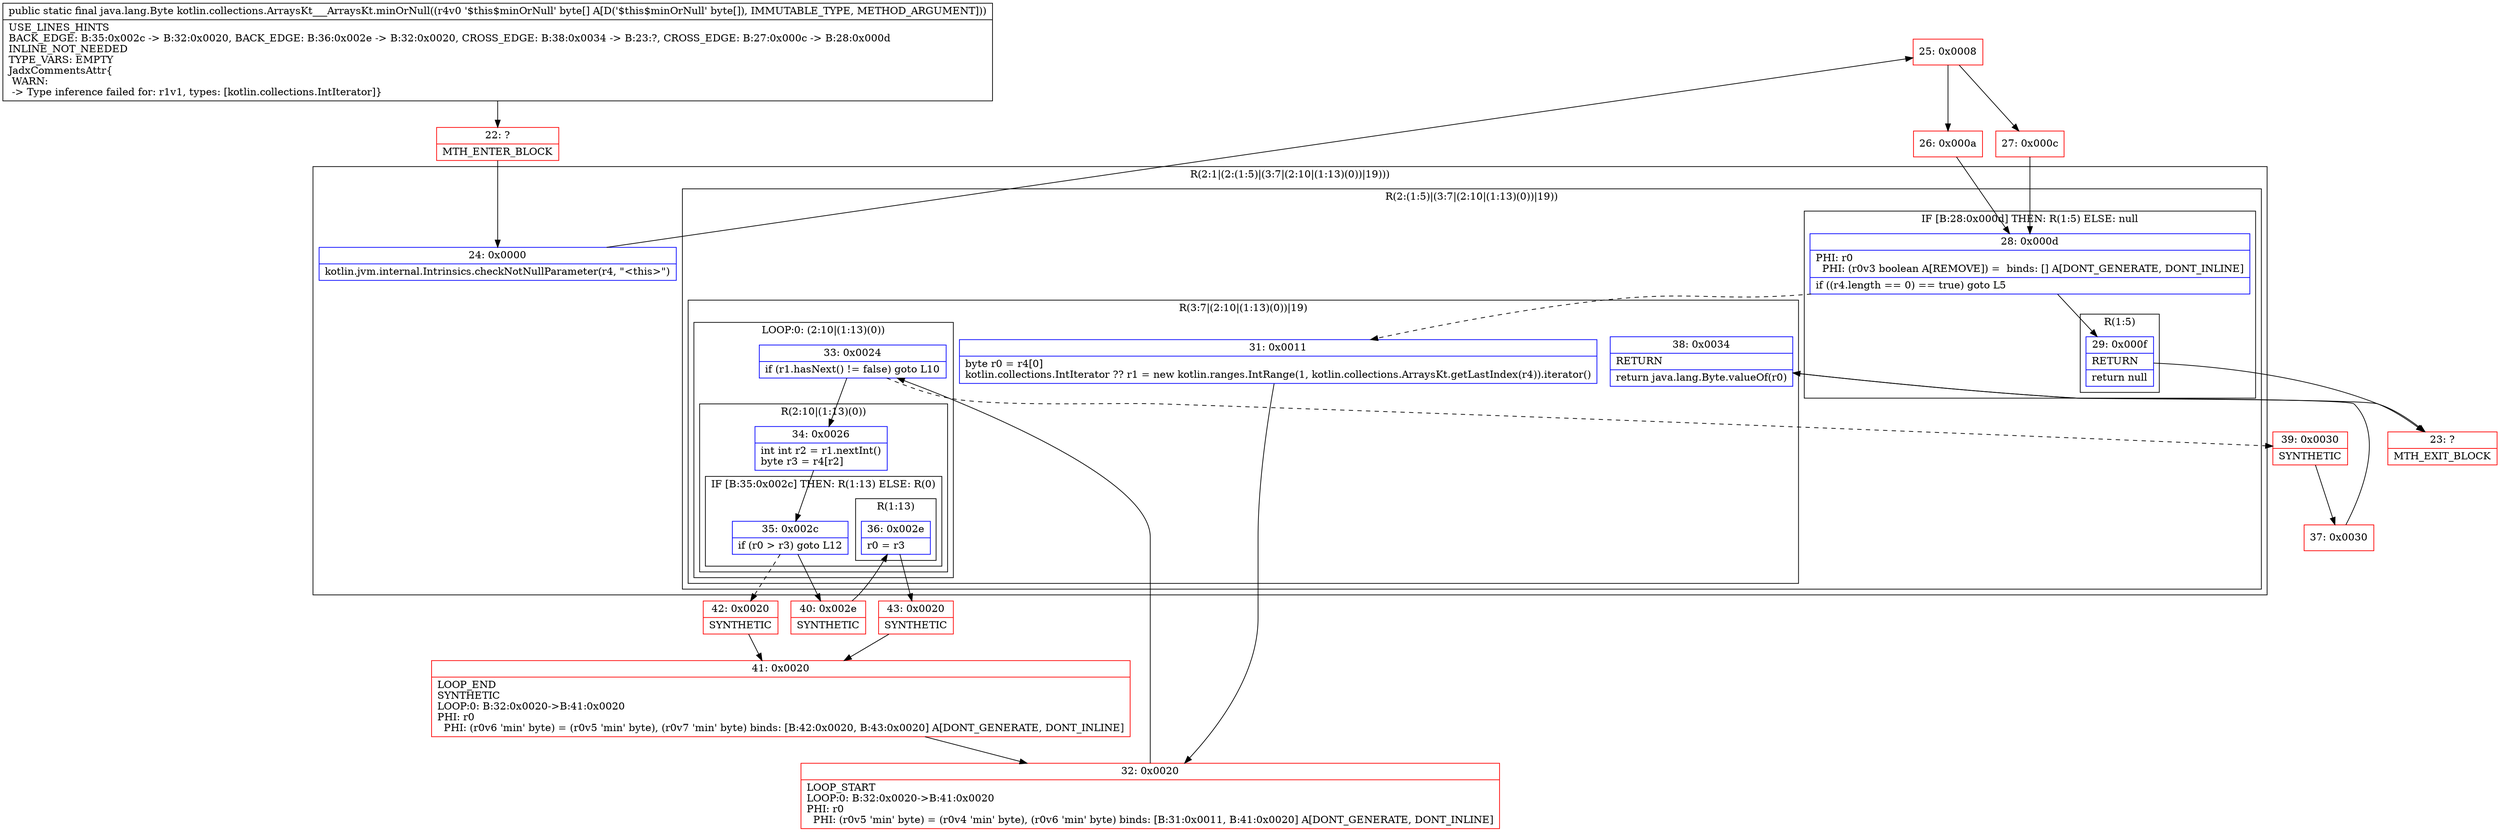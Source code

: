 digraph "CFG forkotlin.collections.ArraysKt___ArraysKt.minOrNull([B)Ljava\/lang\/Byte;" {
subgraph cluster_Region_1942518818 {
label = "R(2:1|(2:(1:5)|(3:7|(2:10|(1:13)(0))|19)))";
node [shape=record,color=blue];
Node_24 [shape=record,label="{24\:\ 0x0000|kotlin.jvm.internal.Intrinsics.checkNotNullParameter(r4, \"\<this\>\")\l}"];
subgraph cluster_Region_1848328119 {
label = "R(2:(1:5)|(3:7|(2:10|(1:13)(0))|19))";
node [shape=record,color=blue];
subgraph cluster_IfRegion_1030977956 {
label = "IF [B:28:0x000d] THEN: R(1:5) ELSE: null";
node [shape=record,color=blue];
Node_28 [shape=record,label="{28\:\ 0x000d|PHI: r0 \l  PHI: (r0v3 boolean A[REMOVE]) =  binds: [] A[DONT_GENERATE, DONT_INLINE]\l|if ((r4.length == 0) == true) goto L5\l}"];
subgraph cluster_Region_559383451 {
label = "R(1:5)";
node [shape=record,color=blue];
Node_29 [shape=record,label="{29\:\ 0x000f|RETURN\l|return null\l}"];
}
}
subgraph cluster_Region_1886684483 {
label = "R(3:7|(2:10|(1:13)(0))|19)";
node [shape=record,color=blue];
Node_31 [shape=record,label="{31\:\ 0x0011|byte r0 = r4[0]\lkotlin.collections.IntIterator ?? r1 = new kotlin.ranges.IntRange(1, kotlin.collections.ArraysKt.getLastIndex(r4)).iterator()\l}"];
subgraph cluster_LoopRegion_1833875116 {
label = "LOOP:0: (2:10|(1:13)(0))";
node [shape=record,color=blue];
Node_33 [shape=record,label="{33\:\ 0x0024|if (r1.hasNext() != false) goto L10\l}"];
subgraph cluster_Region_969173211 {
label = "R(2:10|(1:13)(0))";
node [shape=record,color=blue];
Node_34 [shape=record,label="{34\:\ 0x0026|int int r2 = r1.nextInt()\lbyte r3 = r4[r2]\l}"];
subgraph cluster_IfRegion_264683637 {
label = "IF [B:35:0x002c] THEN: R(1:13) ELSE: R(0)";
node [shape=record,color=blue];
Node_35 [shape=record,label="{35\:\ 0x002c|if (r0 \> r3) goto L12\l}"];
subgraph cluster_Region_901634832 {
label = "R(1:13)";
node [shape=record,color=blue];
Node_36 [shape=record,label="{36\:\ 0x002e|r0 = r3\l}"];
}
subgraph cluster_Region_290374399 {
label = "R(0)";
node [shape=record,color=blue];
}
}
}
}
Node_38 [shape=record,label="{38\:\ 0x0034|RETURN\l|return java.lang.Byte.valueOf(r0)\l}"];
}
}
}
Node_22 [shape=record,color=red,label="{22\:\ ?|MTH_ENTER_BLOCK\l}"];
Node_25 [shape=record,color=red,label="{25\:\ 0x0008}"];
Node_26 [shape=record,color=red,label="{26\:\ 0x000a}"];
Node_23 [shape=record,color=red,label="{23\:\ ?|MTH_EXIT_BLOCK\l}"];
Node_32 [shape=record,color=red,label="{32\:\ 0x0020|LOOP_START\lLOOP:0: B:32:0x0020\-\>B:41:0x0020\lPHI: r0 \l  PHI: (r0v5 'min' byte) = (r0v4 'min' byte), (r0v6 'min' byte) binds: [B:31:0x0011, B:41:0x0020] A[DONT_GENERATE, DONT_INLINE]\l}"];
Node_40 [shape=record,color=red,label="{40\:\ 0x002e|SYNTHETIC\l}"];
Node_43 [shape=record,color=red,label="{43\:\ 0x0020|SYNTHETIC\l}"];
Node_41 [shape=record,color=red,label="{41\:\ 0x0020|LOOP_END\lSYNTHETIC\lLOOP:0: B:32:0x0020\-\>B:41:0x0020\lPHI: r0 \l  PHI: (r0v6 'min' byte) = (r0v5 'min' byte), (r0v7 'min' byte) binds: [B:42:0x0020, B:43:0x0020] A[DONT_GENERATE, DONT_INLINE]\l}"];
Node_42 [shape=record,color=red,label="{42\:\ 0x0020|SYNTHETIC\l}"];
Node_39 [shape=record,color=red,label="{39\:\ 0x0030|SYNTHETIC\l}"];
Node_37 [shape=record,color=red,label="{37\:\ 0x0030}"];
Node_27 [shape=record,color=red,label="{27\:\ 0x000c}"];
MethodNode[shape=record,label="{public static final java.lang.Byte kotlin.collections.ArraysKt___ArraysKt.minOrNull((r4v0 '$this$minOrNull' byte[] A[D('$this$minOrNull' byte[]), IMMUTABLE_TYPE, METHOD_ARGUMENT]))  | USE_LINES_HINTS\lBACK_EDGE: B:35:0x002c \-\> B:32:0x0020, BACK_EDGE: B:36:0x002e \-\> B:32:0x0020, CROSS_EDGE: B:38:0x0034 \-\> B:23:?, CROSS_EDGE: B:27:0x000c \-\> B:28:0x000d\lINLINE_NOT_NEEDED\lTYPE_VARS: EMPTY\lJadxCommentsAttr\{\l WARN: \l \-\> Type inference failed for: r1v1, types: [kotlin.collections.IntIterator]\}\l}"];
MethodNode -> Node_22;Node_24 -> Node_25;
Node_28 -> Node_29;
Node_28 -> Node_31[style=dashed];
Node_29 -> Node_23;
Node_31 -> Node_32;
Node_33 -> Node_34;
Node_33 -> Node_39[style=dashed];
Node_34 -> Node_35;
Node_35 -> Node_40;
Node_35 -> Node_42[style=dashed];
Node_36 -> Node_43;
Node_38 -> Node_23;
Node_22 -> Node_24;
Node_25 -> Node_26;
Node_25 -> Node_27;
Node_26 -> Node_28;
Node_32 -> Node_33;
Node_40 -> Node_36;
Node_43 -> Node_41;
Node_41 -> Node_32;
Node_42 -> Node_41;
Node_39 -> Node_37;
Node_37 -> Node_38;
Node_27 -> Node_28;
}

